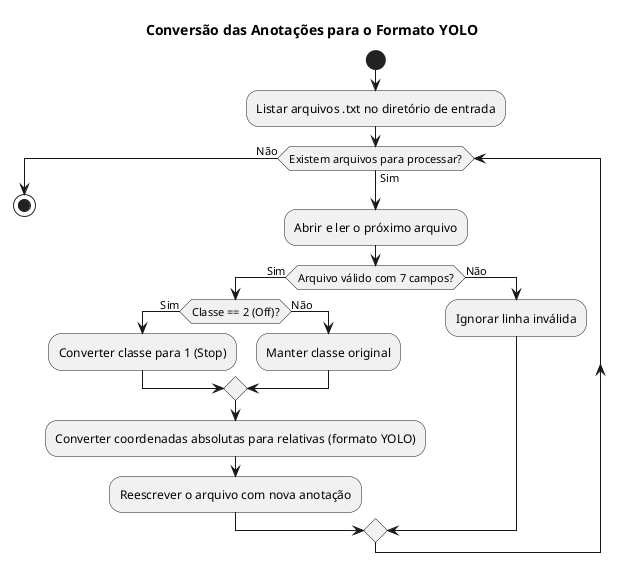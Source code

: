@startuml
title Conversão das Anotações para o Formato YOLO

start

:Listar arquivos .txt no diretório de entrada;

while (Existem arquivos para processar?) is (Sim)
  :Abrir e ler o próximo arquivo;

  if (Arquivo válido com 7 campos?) then (Sim)
    if (Classe == 2 (Off)?) then (Sim)
      :Converter classe para 1 (Stop);
    else (Não)
      :Manter classe original;
    endif

    :Converter coordenadas absolutas para relativas (formato YOLO);
    :Reescrever o arquivo com nova anotação;
  else (Não)
    :Ignorar linha inválida;
  endif
endwhile (Não)

stop
@enduml
